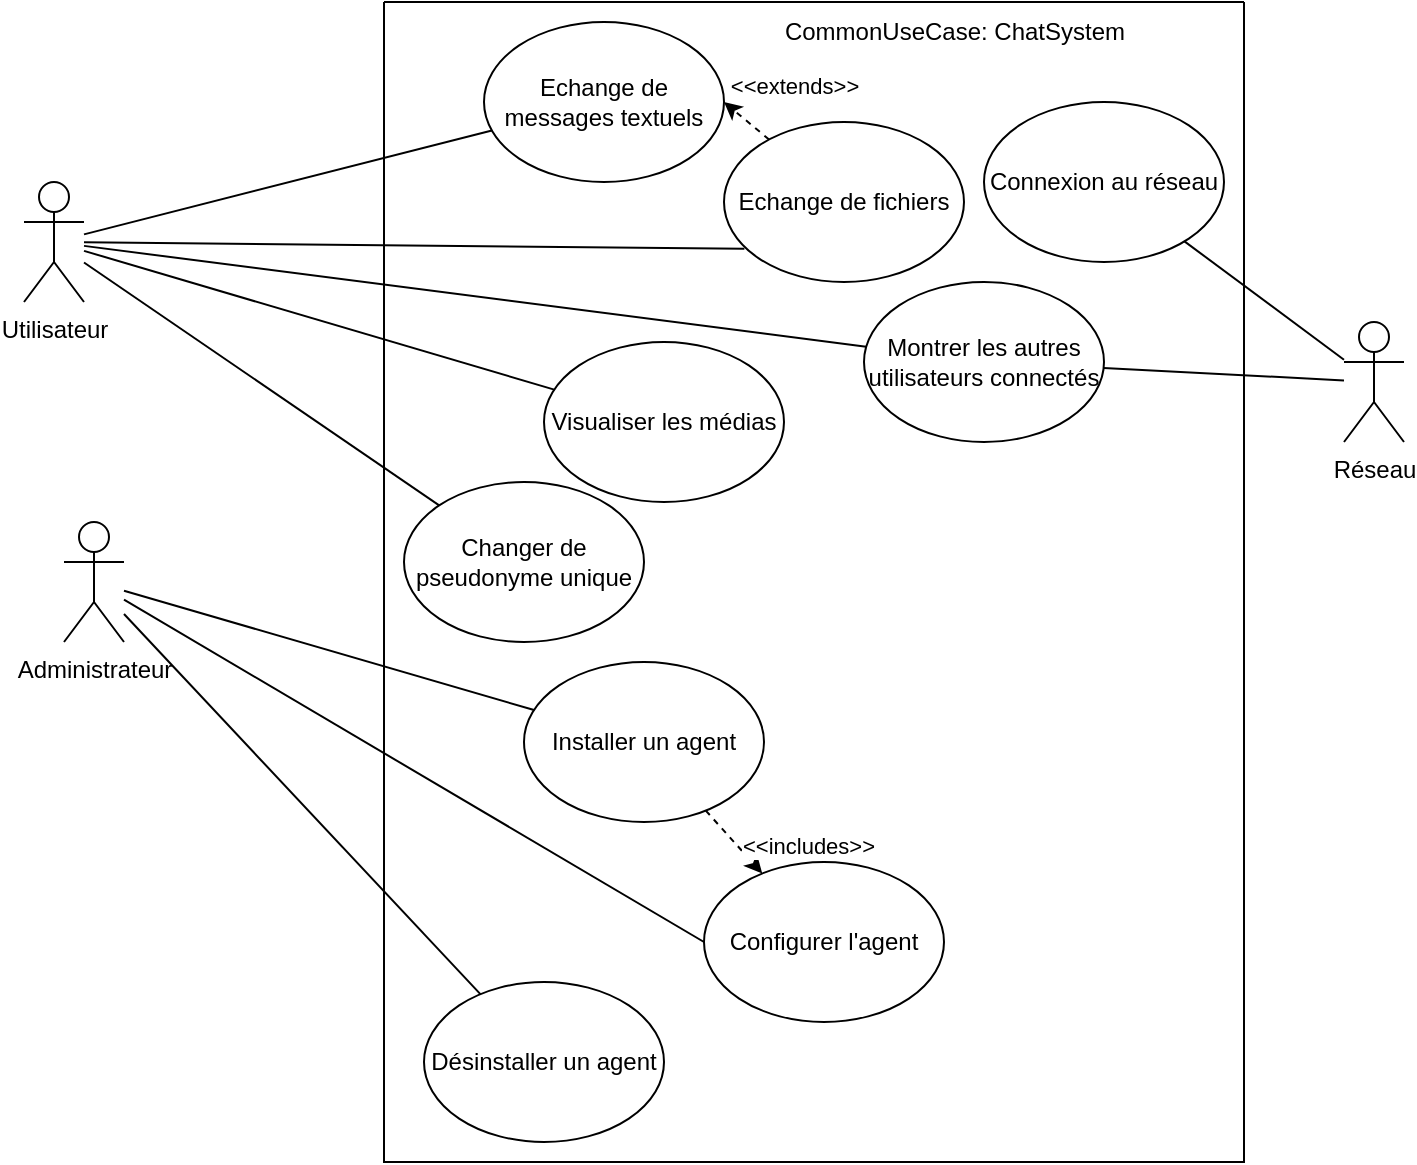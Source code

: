 <mxfile version="22.0.4" type="github">
  <diagram name="Page-1" id="1iA79TyCtK93nK60ap_h">
    <mxGraphModel dx="1434" dy="692" grid="1" gridSize="10" guides="1" tooltips="1" connect="1" arrows="1" fold="1" page="1" pageScale="1" pageWidth="827" pageHeight="1169" math="0" shadow="0">
      <root>
        <mxCell id="0" />
        <mxCell id="1" parent="0" />
        <mxCell id="lKAwWVuy-IsimusGvwi6-10" style="rounded=0;orthogonalLoop=1;jettySize=auto;html=1;endArrow=none;endFill=0;" parent="1" source="lKAwWVuy-IsimusGvwi6-1" target="lKAwWVuy-IsimusGvwi6-7" edge="1">
          <mxGeometry relative="1" as="geometry" />
        </mxCell>
        <mxCell id="lKAwWVuy-IsimusGvwi6-17" style="rounded=0;orthogonalLoop=1;jettySize=auto;html=1;endArrow=none;endFill=0;" parent="1" source="lKAwWVuy-IsimusGvwi6-1" target="lKAwWVuy-IsimusGvwi6-16" edge="1">
          <mxGeometry relative="1" as="geometry" />
        </mxCell>
        <mxCell id="lKAwWVuy-IsimusGvwi6-19" style="rounded=0;orthogonalLoop=1;jettySize=auto;html=1;endArrow=none;endFill=0;" parent="1" source="lKAwWVuy-IsimusGvwi6-1" target="lKAwWVuy-IsimusGvwi6-18" edge="1">
          <mxGeometry relative="1" as="geometry" />
        </mxCell>
        <mxCell id="lKAwWVuy-IsimusGvwi6-1" value="Utilisateur" style="shape=umlActor;verticalLabelPosition=bottom;verticalAlign=top;html=1;outlineConnect=0;" parent="1" vertex="1">
          <mxGeometry x="80" y="270" width="30" height="60" as="geometry" />
        </mxCell>
        <mxCell id="lKAwWVuy-IsimusGvwi6-2" value="" style="swimlane;startSize=0;" parent="1" vertex="1">
          <mxGeometry x="260" y="180" width="430" height="580" as="geometry">
            <mxRectangle x="310" y="180" width="50" height="40" as="alternateBounds" />
          </mxGeometry>
        </mxCell>
        <mxCell id="lKAwWVuy-IsimusGvwi6-3" value="&lt;div&gt;CommonUseCase: ChatSystem&lt;/div&gt;" style="text;html=1;align=center;verticalAlign=middle;resizable=0;points=[];autosize=1;strokeColor=none;fillColor=none;" parent="lKAwWVuy-IsimusGvwi6-2" vertex="1">
          <mxGeometry x="190" width="190" height="30" as="geometry" />
        </mxCell>
        <mxCell id="lKAwWVuy-IsimusGvwi6-7" value="Echange de messages textuels" style="ellipse;whiteSpace=wrap;html=1;" parent="lKAwWVuy-IsimusGvwi6-2" vertex="1">
          <mxGeometry x="50" y="10" width="120" height="80" as="geometry" />
        </mxCell>
        <mxCell id="lKAwWVuy-IsimusGvwi6-8" value="Echange de fichiers" style="ellipse;whiteSpace=wrap;html=1;" parent="lKAwWVuy-IsimusGvwi6-2" vertex="1">
          <mxGeometry x="170" y="60" width="120" height="80" as="geometry" />
        </mxCell>
        <mxCell id="lKAwWVuy-IsimusGvwi6-9" style="rounded=0;orthogonalLoop=1;jettySize=auto;html=1;entryX=1;entryY=0.5;entryDx=0;entryDy=0;dashed=1;strokeWidth=1;" parent="lKAwWVuy-IsimusGvwi6-2" source="lKAwWVuy-IsimusGvwi6-8" target="lKAwWVuy-IsimusGvwi6-7" edge="1">
          <mxGeometry relative="1" as="geometry" />
        </mxCell>
        <mxCell id="lKAwWVuy-IsimusGvwi6-12" value="&amp;lt;&amp;lt;extends&amp;gt;&amp;gt;" style="edgeLabel;html=1;align=center;verticalAlign=middle;resizable=0;points=[];" parent="lKAwWVuy-IsimusGvwi6-9" vertex="1" connectable="0">
          <mxGeometry x="-0.36" y="-5" relative="1" as="geometry">
            <mxPoint x="16" y="-17" as="offset" />
          </mxGeometry>
        </mxCell>
        <mxCell id="lKAwWVuy-IsimusGvwi6-16" value="Visualiser les médias" style="ellipse;whiteSpace=wrap;html=1;" parent="lKAwWVuy-IsimusGvwi6-2" vertex="1">
          <mxGeometry x="80" y="170" width="120" height="80" as="geometry" />
        </mxCell>
        <mxCell id="lKAwWVuy-IsimusGvwi6-18" value="Montrer les autres utilisateurs connectés" style="ellipse;whiteSpace=wrap;html=1;" parent="lKAwWVuy-IsimusGvwi6-2" vertex="1">
          <mxGeometry x="240" y="140" width="120" height="80" as="geometry" />
        </mxCell>
        <mxCell id="lKAwWVuy-IsimusGvwi6-23" value="Connexion au réseau" style="ellipse;whiteSpace=wrap;html=1;" parent="lKAwWVuy-IsimusGvwi6-2" vertex="1">
          <mxGeometry x="300" y="50" width="120" height="80" as="geometry" />
        </mxCell>
        <mxCell id="lKAwWVuy-IsimusGvwi6-45" value="" style="rounded=0;orthogonalLoop=1;jettySize=auto;html=1;dashed=1;" parent="lKAwWVuy-IsimusGvwi6-2" source="lKAwWVuy-IsimusGvwi6-40" target="lKAwWVuy-IsimusGvwi6-44" edge="1">
          <mxGeometry relative="1" as="geometry" />
        </mxCell>
        <mxCell id="lKAwWVuy-IsimusGvwi6-47" value="&amp;lt;&amp;lt;includes&amp;gt;&amp;gt;" style="edgeLabel;html=1;align=center;verticalAlign=middle;resizable=0;points=[];" parent="lKAwWVuy-IsimusGvwi6-45" vertex="1" connectable="0">
          <mxGeometry x="0.107" y="-2" relative="1" as="geometry">
            <mxPoint x="37" y="-1" as="offset" />
          </mxGeometry>
        </mxCell>
        <mxCell id="lKAwWVuy-IsimusGvwi6-40" value="Installer un agent" style="ellipse;whiteSpace=wrap;html=1;" parent="lKAwWVuy-IsimusGvwi6-2" vertex="1">
          <mxGeometry x="70" y="330" width="120" height="80" as="geometry" />
        </mxCell>
        <mxCell id="lKAwWVuy-IsimusGvwi6-44" value="Configurer l&#39;agent" style="ellipse;whiteSpace=wrap;html=1;" parent="lKAwWVuy-IsimusGvwi6-2" vertex="1">
          <mxGeometry x="160" y="430" width="120" height="80" as="geometry" />
        </mxCell>
        <mxCell id="lKAwWVuy-IsimusGvwi6-49" value="Désinstaller un agent" style="ellipse;whiteSpace=wrap;html=1;" parent="lKAwWVuy-IsimusGvwi6-2" vertex="1">
          <mxGeometry x="20" y="490" width="120" height="80" as="geometry" />
        </mxCell>
        <mxCell id="0fDk7-egbqvxXeHkAJud-1" value="&lt;div&gt;Changer de pseudonyme unique&lt;br&gt;&lt;/div&gt;" style="ellipse;whiteSpace=wrap;html=1;" vertex="1" parent="lKAwWVuy-IsimusGvwi6-2">
          <mxGeometry x="10" y="240" width="120" height="80" as="geometry" />
        </mxCell>
        <mxCell id="lKAwWVuy-IsimusGvwi6-20" value="Réseau" style="shape=umlActor;verticalLabelPosition=bottom;verticalAlign=top;html=1;outlineConnect=0;" parent="1" vertex="1">
          <mxGeometry x="740" y="340" width="30" height="60" as="geometry" />
        </mxCell>
        <mxCell id="lKAwWVuy-IsimusGvwi6-21" style="rounded=0;orthogonalLoop=1;jettySize=auto;html=1;endArrow=none;endFill=0;" parent="1" source="lKAwWVuy-IsimusGvwi6-18" target="lKAwWVuy-IsimusGvwi6-20" edge="1">
          <mxGeometry relative="1" as="geometry" />
        </mxCell>
        <mxCell id="lKAwWVuy-IsimusGvwi6-24" style="rounded=0;orthogonalLoop=1;jettySize=auto;html=1;endArrow=none;endFill=0;" parent="1" source="lKAwWVuy-IsimusGvwi6-23" target="lKAwWVuy-IsimusGvwi6-20" edge="1">
          <mxGeometry relative="1" as="geometry" />
        </mxCell>
        <mxCell id="lKAwWVuy-IsimusGvwi6-11" style="rounded=0;orthogonalLoop=1;jettySize=auto;html=1;entryX=0.085;entryY=0.792;entryDx=0;entryDy=0;entryPerimeter=0;endArrow=none;endFill=0;" parent="1" source="lKAwWVuy-IsimusGvwi6-1" target="lKAwWVuy-IsimusGvwi6-8" edge="1">
          <mxGeometry relative="1" as="geometry">
            <mxPoint x="120" y="280" as="sourcePoint" />
            <mxPoint x="422" y="300" as="targetPoint" />
          </mxGeometry>
        </mxCell>
        <mxCell id="lKAwWVuy-IsimusGvwi6-43" style="rounded=0;orthogonalLoop=1;jettySize=auto;html=1;endArrow=none;endFill=0;" parent="1" source="lKAwWVuy-IsimusGvwi6-39" target="lKAwWVuy-IsimusGvwi6-40" edge="1">
          <mxGeometry relative="1" as="geometry" />
        </mxCell>
        <mxCell id="lKAwWVuy-IsimusGvwi6-48" style="rounded=0;orthogonalLoop=1;jettySize=auto;html=1;entryX=0;entryY=0.5;entryDx=0;entryDy=0;endArrow=none;endFill=0;" parent="1" source="lKAwWVuy-IsimusGvwi6-39" target="lKAwWVuy-IsimusGvwi6-44" edge="1">
          <mxGeometry relative="1" as="geometry" />
        </mxCell>
        <mxCell id="lKAwWVuy-IsimusGvwi6-50" style="rounded=0;orthogonalLoop=1;jettySize=auto;html=1;endArrow=none;endFill=0;" parent="1" source="lKAwWVuy-IsimusGvwi6-39" target="lKAwWVuy-IsimusGvwi6-49" edge="1">
          <mxGeometry relative="1" as="geometry" />
        </mxCell>
        <mxCell id="lKAwWVuy-IsimusGvwi6-39" value="Administrateur" style="shape=umlActor;verticalLabelPosition=bottom;verticalAlign=top;html=1;outlineConnect=0;" parent="1" vertex="1">
          <mxGeometry x="100" y="440" width="30" height="60" as="geometry" />
        </mxCell>
        <mxCell id="0fDk7-egbqvxXeHkAJud-2" style="rounded=0;orthogonalLoop=1;jettySize=auto;html=1;endArrow=none;endFill=0;entryX=0;entryY=0;entryDx=0;entryDy=0;" edge="1" parent="1" source="lKAwWVuy-IsimusGvwi6-1" target="0fDk7-egbqvxXeHkAJud-1">
          <mxGeometry relative="1" as="geometry">
            <mxPoint x="110" y="332" as="sourcePoint" />
            <mxPoint x="327" y="408" as="targetPoint" />
          </mxGeometry>
        </mxCell>
      </root>
    </mxGraphModel>
  </diagram>
</mxfile>
